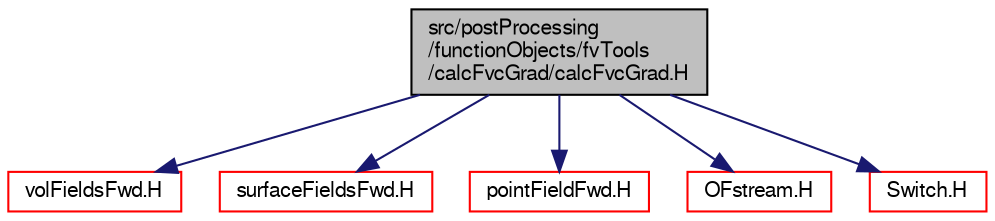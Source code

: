 digraph "src/postProcessing/functionObjects/fvTools/calcFvcGrad/calcFvcGrad.H"
{
  bgcolor="transparent";
  edge [fontname="FreeSans",fontsize="10",labelfontname="FreeSans",labelfontsize="10"];
  node [fontname="FreeSans",fontsize="10",shape=record];
  Node0 [label="src/postProcessing\l/functionObjects/fvTools\l/calcFvcGrad/calcFvcGrad.H",height=0.2,width=0.4,color="black", fillcolor="grey75", style="filled", fontcolor="black"];
  Node0 -> Node1 [color="midnightblue",fontsize="10",style="solid",fontname="FreeSans"];
  Node1 [label="volFieldsFwd.H",height=0.2,width=0.4,color="red",URL="$a02753.html"];
  Node0 -> Node59 [color="midnightblue",fontsize="10",style="solid",fontname="FreeSans"];
  Node59 [label="surfaceFieldsFwd.H",height=0.2,width=0.4,color="red",URL="$a02738.html"];
  Node0 -> Node60 [color="midnightblue",fontsize="10",style="solid",fontname="FreeSans"];
  Node60 [label="pointFieldFwd.H",height=0.2,width=0.4,color="red",URL="$a12065.html"];
  Node0 -> Node63 [color="midnightblue",fontsize="10",style="solid",fontname="FreeSans"];
  Node63 [label="OFstream.H",height=0.2,width=0.4,color="red",URL="$a09065.html"];
  Node0 -> Node69 [color="midnightblue",fontsize="10",style="solid",fontname="FreeSans"];
  Node69 [label="Switch.H",height=0.2,width=0.4,color="red",URL="$a12158.html"];
}
